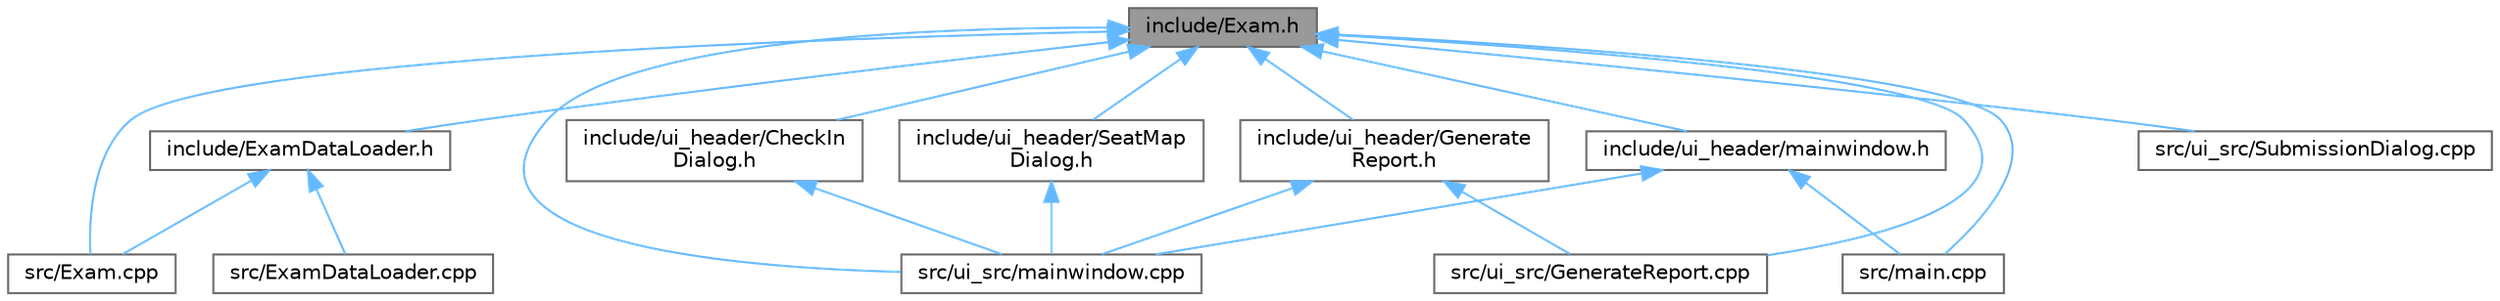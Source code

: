 digraph "include/Exam.h"
{
 // LATEX_PDF_SIZE
  bgcolor="transparent";
  edge [fontname=Helvetica,fontsize=10,labelfontname=Helvetica,labelfontsize=10];
  node [fontname=Helvetica,fontsize=10,shape=box,height=0.2,width=0.4];
  Node1 [id="Node000001",label="include/Exam.h",height=0.2,width=0.4,color="gray40", fillcolor="grey60", style="filled", fontcolor="black",tooltip=" "];
  Node1 -> Node2 [id="edge19_Node000001_Node000002",dir="back",color="steelblue1",style="solid",tooltip=" "];
  Node2 [id="Node000002",label="include/ExamDataLoader.h",height=0.2,width=0.4,color="grey40", fillcolor="white", style="filled",URL="$ExamDataLoader_8h.html",tooltip="Declares the ExamDataLoader class used to load exam configuration data from a file into an Exam objec..."];
  Node2 -> Node3 [id="edge20_Node000002_Node000003",dir="back",color="steelblue1",style="solid",tooltip=" "];
  Node3 [id="Node000003",label="src/Exam.cpp",height=0.2,width=0.4,color="grey40", fillcolor="white", style="filled",URL="$Exam_8cpp.html",tooltip="Implementation of the Student class."];
  Node2 -> Node4 [id="edge21_Node000002_Node000004",dir="back",color="steelblue1",style="solid",tooltip=" "];
  Node4 [id="Node000004",label="src/ExamDataLoader.cpp",height=0.2,width=0.4,color="grey40", fillcolor="white", style="filled",URL="$ExamDataLoader_8cpp.html",tooltip="This file loads and sets all the attributes and methods to Exam."];
  Node1 -> Node5 [id="edge22_Node000001_Node000005",dir="back",color="steelblue1",style="solid",tooltip=" "];
  Node5 [id="Node000005",label="include/ui_header/CheckIn\lDialog.h",height=0.2,width=0.4,color="grey40", fillcolor="white", style="filled",URL="$CheckInDialog_8h.html",tooltip="Defines the CheckInDialog class used for student check-in via ONECard in the exam system."];
  Node5 -> Node6 [id="edge23_Node000005_Node000006",dir="back",color="steelblue1",style="solid",tooltip=" "];
  Node6 [id="Node000006",label="src/ui_src/mainwindow.cpp",height=0.2,width=0.4,color="grey40", fillcolor="white", style="filled",URL="$mainwindow_8cpp.html",tooltip="Implementation of MainWindow class for the University Exam Identity Verification System."];
  Node1 -> Node7 [id="edge24_Node000001_Node000007",dir="back",color="steelblue1",style="solid",tooltip=" "];
  Node7 [id="Node000007",label="include/ui_header/Generate\lReport.h",height=0.2,width=0.4,color="grey40", fillcolor="white", style="filled",URL="$GenerateReport_8h.html",tooltip="Definition of the GenerateReport class."];
  Node7 -> Node8 [id="edge25_Node000007_Node000008",dir="back",color="steelblue1",style="solid",tooltip=" "];
  Node8 [id="Node000008",label="src/ui_src/GenerateReport.cpp",height=0.2,width=0.4,color="grey40", fillcolor="white", style="filled",URL="$GenerateReport_8cpp.html",tooltip="Implementation of the GenerateReport class."];
  Node7 -> Node6 [id="edge26_Node000007_Node000006",dir="back",color="steelblue1",style="solid",tooltip=" "];
  Node1 -> Node9 [id="edge27_Node000001_Node000009",dir="back",color="steelblue1",style="solid",tooltip=" "];
  Node9 [id="Node000009",label="include/ui_header/SeatMap\lDialog.h",height=0.2,width=0.4,color="grey40", fillcolor="white", style="filled",URL="$SeatMapDialog_8h.html",tooltip="Definition of the SeatMapDialog class."];
  Node9 -> Node6 [id="edge28_Node000009_Node000006",dir="back",color="steelblue1",style="solid",tooltip=" "];
  Node1 -> Node10 [id="edge29_Node000001_Node000010",dir="back",color="steelblue1",style="solid",tooltip=" "];
  Node10 [id="Node000010",label="include/ui_header/mainwindow.h",height=0.2,width=0.4,color="grey40", fillcolor="white", style="filled",URL="$mainwindow_8h.html",tooltip=" "];
  Node10 -> Node11 [id="edge30_Node000010_Node000011",dir="back",color="steelblue1",style="solid",tooltip=" "];
  Node11 [id="Node000011",label="src/main.cpp",height=0.2,width=0.4,color="grey40", fillcolor="white", style="filled",URL="$main_8cpp.html",tooltip=" "];
  Node10 -> Node6 [id="edge31_Node000010_Node000006",dir="back",color="steelblue1",style="solid",tooltip=" "];
  Node1 -> Node3 [id="edge32_Node000001_Node000003",dir="back",color="steelblue1",style="solid",tooltip=" "];
  Node1 -> Node11 [id="edge33_Node000001_Node000011",dir="back",color="steelblue1",style="solid",tooltip=" "];
  Node1 -> Node8 [id="edge34_Node000001_Node000008",dir="back",color="steelblue1",style="solid",tooltip=" "];
  Node1 -> Node12 [id="edge35_Node000001_Node000012",dir="back",color="steelblue1",style="solid",tooltip=" "];
  Node12 [id="Node000012",label="src/ui_src/SubmissionDialog.cpp",height=0.2,width=0.4,color="grey40", fillcolor="white", style="filled",URL="$SubmissionDialog_8cpp.html",tooltip="Implements the SubmissionDialog class."];
  Node1 -> Node6 [id="edge36_Node000001_Node000006",dir="back",color="steelblue1",style="solid",tooltip=" "];
}
